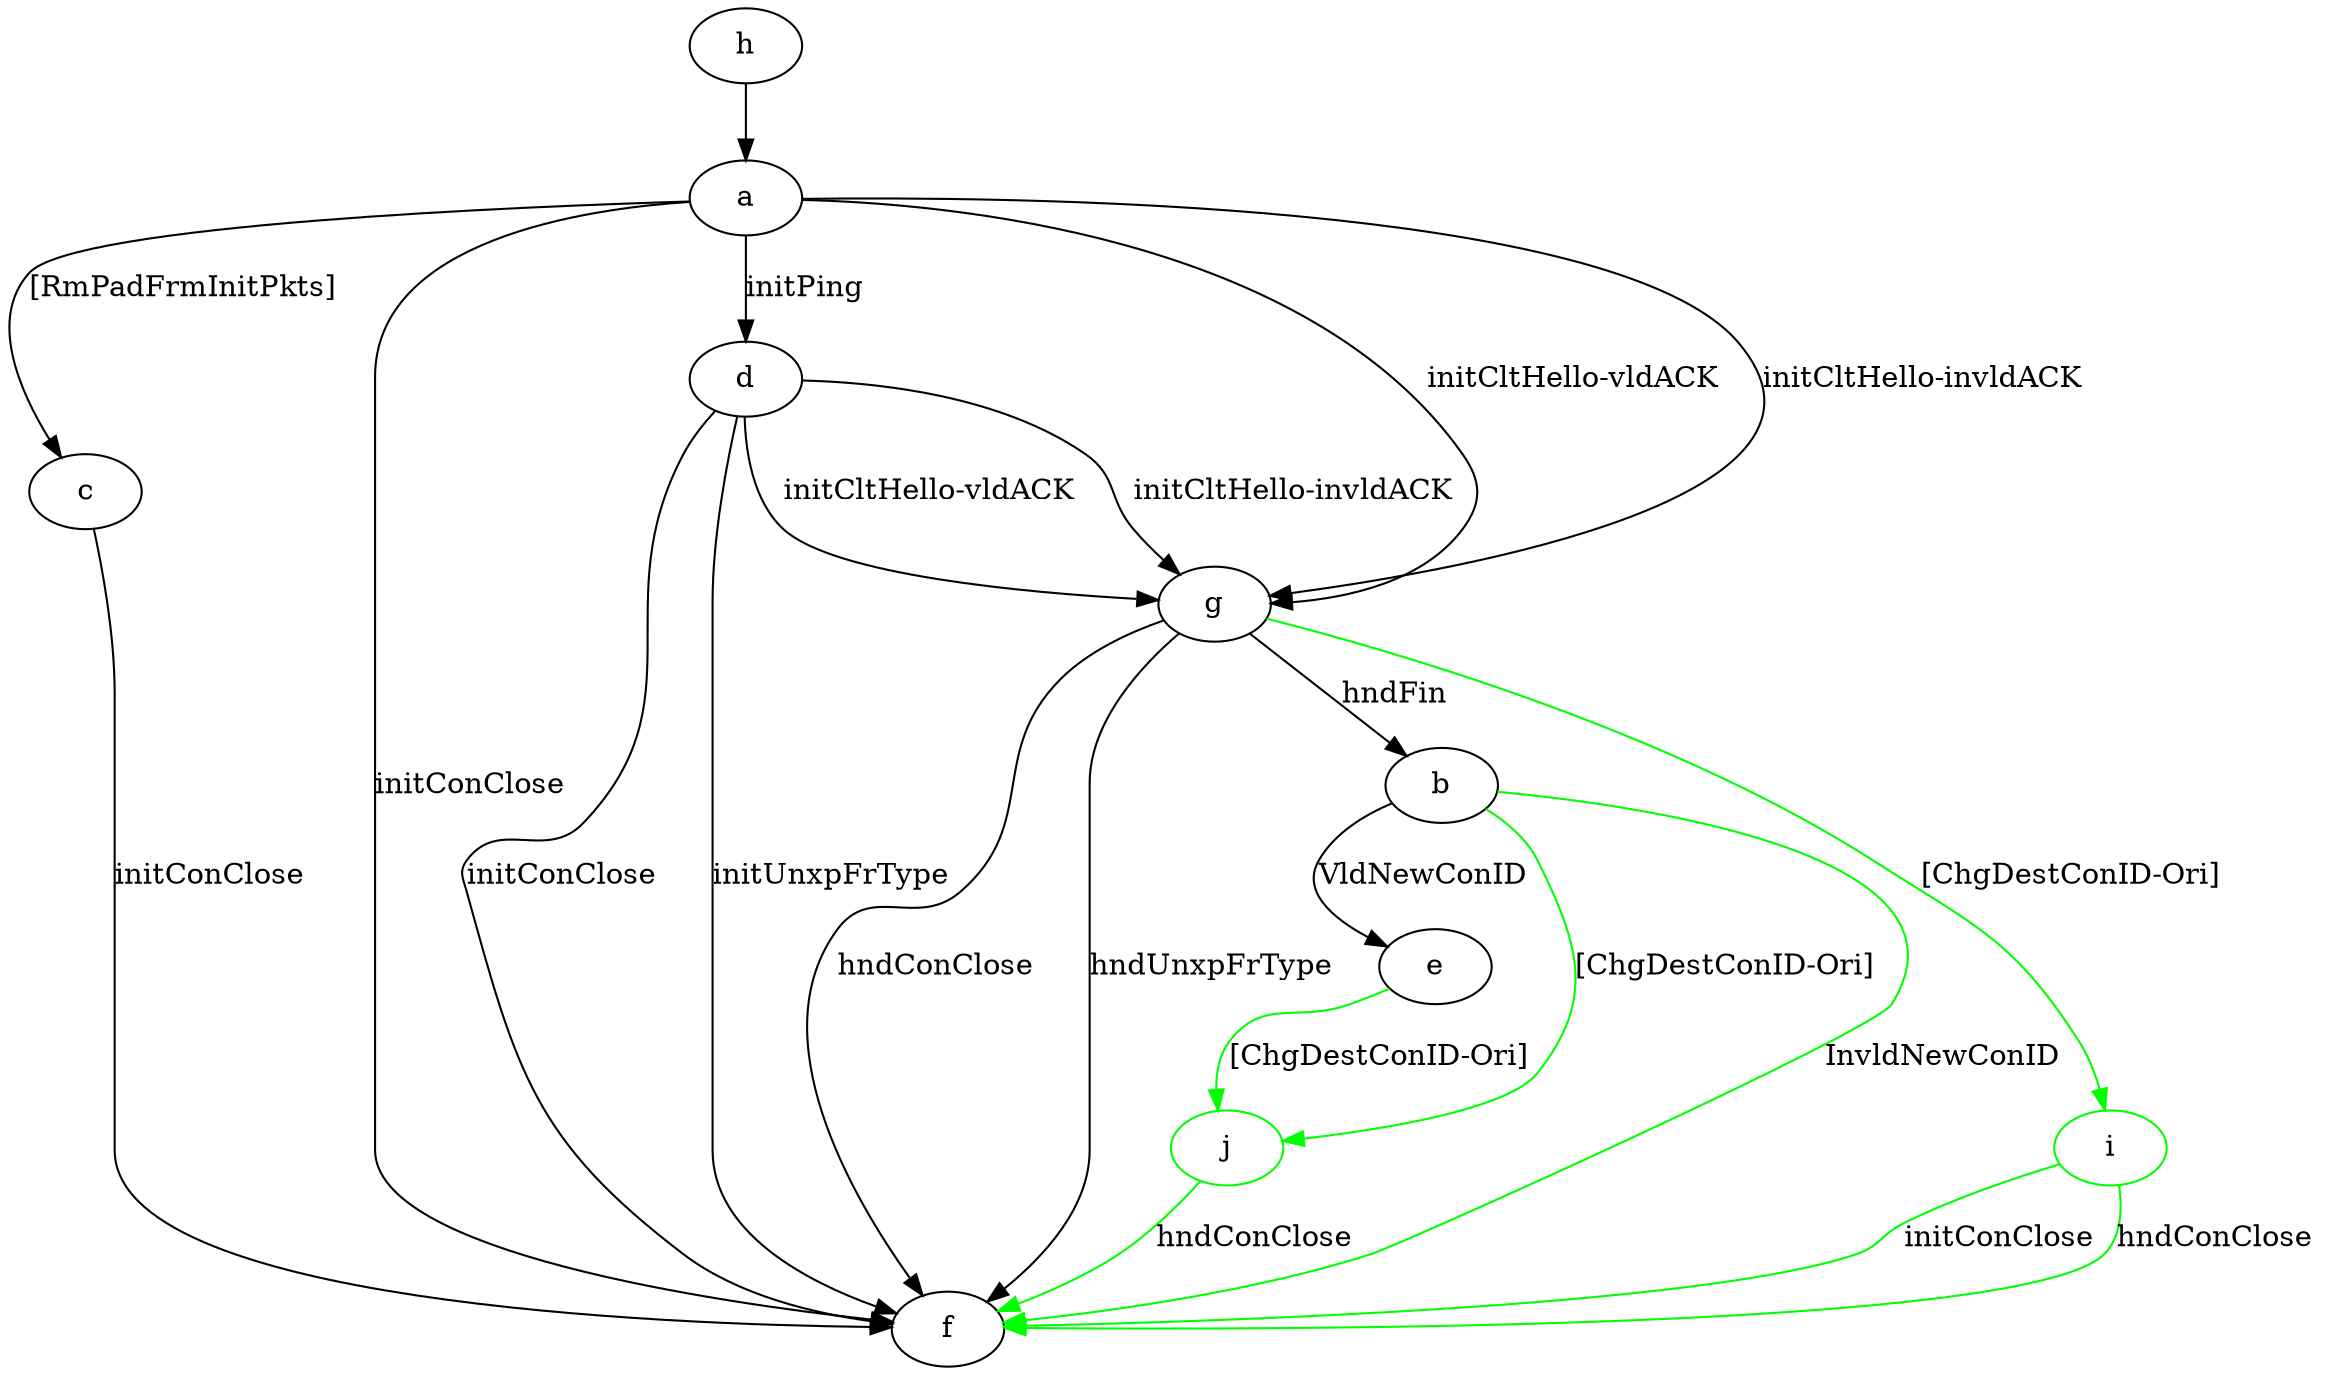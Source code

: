 digraph "" {
	a -> c	[key=0,
		label="[RmPadFrmInitPkts] "];
	a -> d	[key=0,
		label="initPing "];
	a -> f	[key=0,
		label="initConClose "];
	a -> g	[key=0,
		label="initCltHello-vldACK "];
	a -> g	[key=1,
		label="initCltHello-invldACK "];
	b -> e	[key=0,
		label="VldNewConID "];
	b -> f	[key=0,
		color=green,
		label="InvldNewConID "];
	j	[color=green];
	b -> j	[key=0,
		color=green,
		label="[ChgDestConID-Ori] "];
	c -> f	[key=0,
		label="initConClose "];
	d -> f	[key=0,
		label="initConClose "];
	d -> f	[key=1,
		label="initUnxpFrType "];
	d -> g	[key=0,
		label="initCltHello-vldACK "];
	d -> g	[key=1,
		label="initCltHello-invldACK "];
	e -> j	[key=0,
		color=green,
		label="[ChgDestConID-Ori] "];
	g -> b	[key=0,
		label="hndFin "];
	g -> f	[key=0,
		label="hndConClose "];
	g -> f	[key=1,
		label="hndUnxpFrType "];
	i	[color=green];
	g -> i	[key=0,
		color=green,
		label="[ChgDestConID-Ori] "];
	h -> a	[key=0];
	i -> f	[key=0,
		color=green,
		label="initConClose "];
	i -> f	[key=1,
		color=green,
		label="hndConClose "];
	j -> f	[key=0,
		color=green,
		label="hndConClose "];
}
